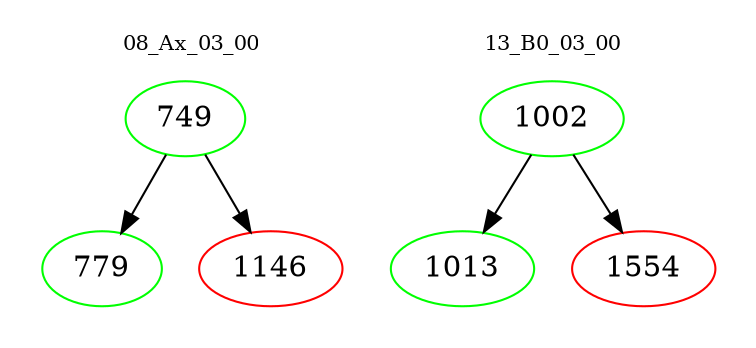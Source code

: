 digraph{
subgraph cluster_0 {
color = white
label = "08_Ax_03_00";
fontsize=10;
T0_749 [label="749", color="green"]
T0_749 -> T0_779 [color="black"]
T0_779 [label="779", color="green"]
T0_749 -> T0_1146 [color="black"]
T0_1146 [label="1146", color="red"]
}
subgraph cluster_1 {
color = white
label = "13_B0_03_00";
fontsize=10;
T1_1002 [label="1002", color="green"]
T1_1002 -> T1_1013 [color="black"]
T1_1013 [label="1013", color="green"]
T1_1002 -> T1_1554 [color="black"]
T1_1554 [label="1554", color="red"]
}
}
